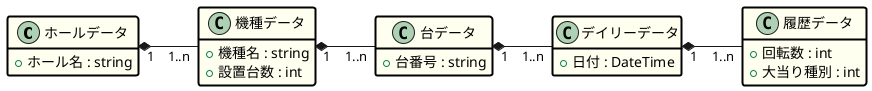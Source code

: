 @startuml

hide empty members
left to right direction

class "ホールデータ" #back:FFFFF0;line.bold:000000
{
    +ホール名 : string
}
class "機種データ" #back:FFFFF0;line.bold:000000
{
    +機種名 : string
    +設置台数 : int
}
class "台データ" #back:FFFFF0;line.bold:000000
{
    +台番号 : string
}
class "デイリーデータ" #back:FFFFF0;line.bold:000000
{
    +日付 : DateTime
}
class "履歴データ" #back:FFFFF0;line.bold:000000
{
    +回転数 : int
    +大当り種別 : int
}

"ホールデータ" "1" *-- "1..n" "機種データ"
"機種データ" "1" *-- "1..n" "台データ"
"台データ" "1" *-- "1..n" "デイリーデータ"
"デイリーデータ" "1" *-- "1..n" "履歴データ"

@enduml